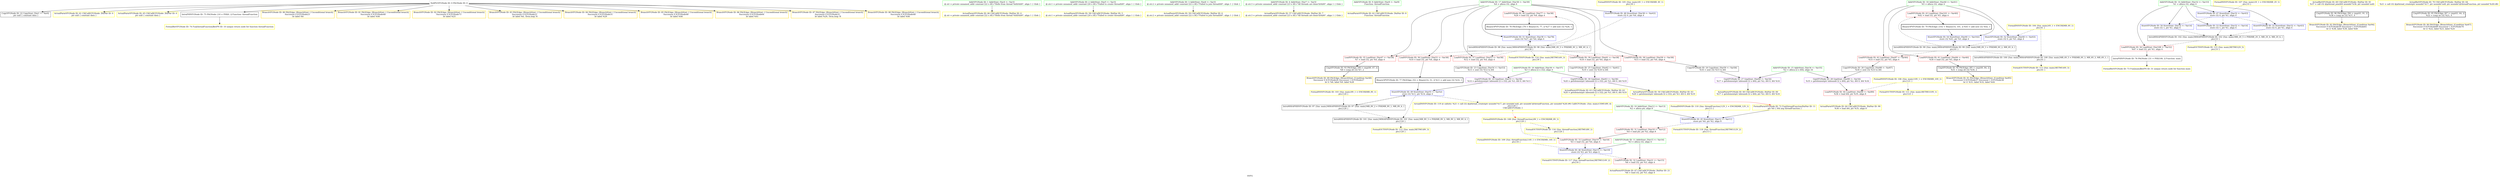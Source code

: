 digraph "SVFG" {
	label="SVFG";

	Node0x555b0473df30 [shape=record,color=grey,label="{NullPtrVFGNode ID: 0 PAGNode ID: 0\n}"];
	Node0x555b0473df30 -> Node0x555b0479eac0[style=solid];
	Node0x555b0473df30 -> Node0x555b047a2740[style=solid];
	Node0x555b0473df30 -> Node0x555b047a2cd0[style=solid];
	Node0x555b0473df30 -> Node0x555b047a3b40[style=solid];
	Node0x555b0473df30 -> Node0x555b047a4b70[style=solid];
	Node0x555b0473df30 -> Node0x555b047a4d00[style=solid];
	Node0x555b0473df30 -> Node0x555b047a4e90[style=solid];
	Node0x555b0473df30 -> Node0x555b047a5020[style=solid];
	Node0x555b0473df30 -> Node0x555b047a51b0[style=solid];
	Node0x555b0473df30 -> Node0x555b047a5740[style=solid];
	Node0x555b0473df30 -> Node0x555b047a58d0[style=solid];
	Node0x555b0473df30 -> Node0x555b047a5a60[style=solid];
	Node0x555b0473df30 -> Node0x555b047a5bf0[style=solid];
	Node0x555b0473e160 [shape=record,color=green,label="{AddrVFGNode ID: 1 AddrStmt: [Var4 \<-- Var3]  \n @.str = private unnamed_addr constant [22 x i8] c\"Hello from thread %d\\0A\\00\", align 1 \{ Glob  \}}"];
	Node0x555b0473e160 -> Node0x555b047a2e40[style=solid];
	Node0x555b0479c840 [shape=record,color=green,label="{AddrVFGNode ID: 2 AddrStmt: [Var5 \<-- Var3]  \n @.str.1 = private unnamed_addr constant [24 x i8] c\"Failed to create thread\\00\", align 1 \{ Glob  \}}"];
	Node0x555b0479c840 -> Node0x555b047a22f0[style=solid];
	Node0x555b0479c8f0 [shape=record,color=green,label="{AddrVFGNode ID: 3 AddrStmt: [Var6 \<-- Var3]  \n @.str.2 = private unnamed_addr constant [22 x i8] c\"Failed to join thread\\00\", align 1 \{ Glob  \}}"];
	Node0x555b0479c8f0 -> Node0x555b047a2460[style=solid];
	Node0x555b0479ca30 [shape=record,color=green,label="{AddrVFGNode ID: 4 AddrStmt: [Var7 \<-- Var3]  \n @.str.3 = private unnamed_addr constant [23 x i8] c\"All threads are done!\\0A\\00\", align 1 \{ Glob  \}}"];
	Node0x555b0479ca30 -> Node0x555b04757810[style=solid];
	Node0x555b0479d200 [shape=record,color=green,label="{AddrVFGNode ID: 9 AddrStmt: [Var8 \<-- Var9]  \nFunction: threadFunction }"];
	Node0x555b0479d200 -> Node0x555b047a28b0[style=solid];
	Node0x555b0479d390 [shape=record,color=green,label="{AddrVFGNode ID: 10 AddrStmt: [Var12 \<-- Var13]  \n   %2 = alloca ptr, align 8 }"];
	Node0x555b0479d390 -> Node0x555b0479fab0[style=solid];
	Node0x555b0479d390 -> Node0x555b047a1090[style=solid];
	Node0x555b0479d660 [shape=record,color=green,label="{AddrVFGNode ID: 11 AddrStmt: [Var15 \<-- Var16]  \n   %3 = alloca i32, align 4 }"];
	Node0x555b0479d660 -> Node0x555b0479fc40[style=solid];
	Node0x555b0479d660 -> Node0x555b047a11f0[style=solid];
	Node0x555b0479dc00 [shape=record,color=green,label="{AddrVFGNode ID: 14 AddrStmt: [Var32 \<-- Var33]  \n   %1 = alloca i32, align 4 }"];
	Node0x555b0479dc00 -> Node0x555b0479ff60[style=solid];
	Node0x555b0479dc00 -> Node0x555b047a1350[style=solid];
	Node0x555b0479dc00 -> Node0x555b047a1770[style=solid];
	Node0x555b0479dc00 -> Node0x555b047a1d70[style=solid];
	Node0x555b0479dc00 -> Node0x555b047a2030[style=solid];
	Node0x555b0479dee0 [shape=record,color=green,label="{AddrVFGNode ID: 15 AddrStmt: [Var34 \<-- Var35]  \n   %2 = alloca [2 x i64], align 16 }"];
	Node0x555b0479dee0 -> Node0x555b0479f290[style=solid];
	Node0x555b0479dee0 -> Node0x555b0479f420[style=solid];
	Node0x555b0479e070 [shape=record,color=green,label="{AddrVFGNode ID: 16 AddrStmt: [Var36 \<-- Var37]  \n   %3 = alloca [2 x i32], align 4 }"];
	Node0x555b0479e070 -> Node0x555b0479f5b0[style=solid];
	Node0x555b0479e070 -> Node0x555b0479f740[style=solid];
	Node0x555b0479e200 [shape=record,color=green,label="{AddrVFGNode ID: 17 AddrStmt: [Var38 \<-- Var39]  \n   %4 = alloca i32, align 4 }"];
	Node0x555b0479e200 -> Node0x555b047a00f0[style=solid];
	Node0x555b0479e200 -> Node0x555b047a0280[style=solid];
	Node0x555b0479e200 -> Node0x555b047a0410[style=solid];
	Node0x555b0479e200 -> Node0x555b047a05a0[style=solid];
	Node0x555b0479e200 -> Node0x555b047a0730[style=solid];
	Node0x555b0479e200 -> Node0x555b047a08c0[style=solid];
	Node0x555b0479e200 -> Node0x555b047a14b0[style=solid];
	Node0x555b0479e200 -> Node0x555b047a18d0[style=solid];
	Node0x555b0479e390 [shape=record,color=green,label="{AddrVFGNode ID: 18 AddrStmt: [Var40 \<-- Var41]  \n   %5 = alloca i32, align 4 }"];
	Node0x555b0479e390 -> Node0x555b047a0a50[style=solid];
	Node0x555b0479e390 -> Node0x555b047a0be0[style=solid];
	Node0x555b0479e390 -> Node0x555b047a0d70[style=solid];
	Node0x555b0479e390 -> Node0x555b047a1a30[style=solid];
	Node0x555b0479e390 -> Node0x555b047a1ed0[style=solid];
	Node0x555b0479eac0 [shape=record,color=black,label="{CopyVFGNode ID: 22 CopyStmt: [Var1 \<-- Var0]  \n ptr null \{ constant data \}}"];
	Node0x555b0479ec50 [shape=record,color=black,label="{CopyVFGNode ID: 23 CopyStmt: [Var54 \<-- Var53]  \n   %13 = sext i32 %12 to i64 }"];
	Node0x555b0479ec50 -> Node0x555b0479f5b0[style=solid];
	Node0x555b0479ede0 [shape=record,color=black,label="{CopyVFGNode ID: 24 CopyStmt: [Var59 \<-- Var58]  \n   %16 = sext i32 %15 to i64 }"];
	Node0x555b0479ede0 -> Node0x555b0479f290[style=solid];
	Node0x555b0479ef70 [shape=record,color=black,label="{CopyVFGNode ID: 25 CopyStmt: [Var62 \<-- Var61]  \n   %19 = sext i32 %18 to i64 }"];
	Node0x555b0479ef70 -> Node0x555b0479f740[style=solid];
	Node0x555b0479f100 [shape=record,color=black,label="{CopyVFGNode ID: 26 CopyStmt: [Var88 \<-- Var87]  \n   %34 = sext i32 %33 to i64 }"];
	Node0x555b0479f100 -> Node0x555b0479f420[style=solid];
	Node0x555b0479f290 [shape=record,color=purple,label="{GepVFGNode ID: 27 GepStmt: [Var60 \<-- Var34]  \n   %17 = getelementptr inbounds [2 x i64], ptr %2, i64 0, i64 %16 }"];
	Node0x555b0479f290 -> Node0x555b047a25d0[style=solid];
	Node0x555b0479f420 [shape=record,color=purple,label="{GepVFGNode ID: 28 GepStmt: [Var89 \<-- Var34]  \n   %35 = getelementptr inbounds [2 x i64], ptr %2, i64 0, i64 %34 }"];
	Node0x555b0479f420 -> Node0x555b047a0f00[style=solid];
	Node0x555b0479f5b0 [shape=record,color=purple,label="{GepVFGNode ID: 29 GepStmt: [Var55 \<-- Var36]  \n   %14 = getelementptr inbounds [2 x i32], ptr %3, i64 0, i64 %13 }"];
	Node0x555b0479f5b0 -> Node0x555b047a1610[style=solid];
	Node0x555b0479f740 [shape=record,color=purple,label="{GepVFGNode ID: 30 GepStmt: [Var63 \<-- Var36]  \n   %20 = getelementptr inbounds [2 x i32], ptr %3, i64 0, i64 %19 }"];
	Node0x555b0479f740 -> Node0x555b047226a0[style=solid];
	Node0x555b0479f740 -> Node0x555b047a2a20[style=solid];
	Node0x555b0479fab0 [shape=record,color=red,label="{LoadVFGNode ID: 31 LoadStmt: [Var18 \<-- Var12]  \n   %4 = load ptr, ptr %2, align 8 }"];
	Node0x555b0479fab0 -> Node0x555b0479fdd0[style=solid];
	Node0x555b0479fc40 [shape=record,color=red,label="{LoadVFGNode ID: 32 LoadStmt: [Var21 \<-- Var15]  \n   %6 = load i32, ptr %3, align 4 }"];
	Node0x555b0479fc40 -> Node0x555b047a2fb0[style=solid];
	Node0x555b0479fdd0 [shape=record,color=red,label="{LoadVFGNode ID: 33 LoadStmt: [Var19 \<-- Var18]  \n   %5 = load i32, ptr %4, align 4 }"];
	Node0x555b0479fdd0 -> Node0x555b047a11f0[style=solid];
	Node0x555b0479ff60 [shape=record,color=red,label="{LoadVFGNode ID: 34 LoadStmt: [Var108 \<-- Var32]  \n   %47 = load i32, ptr %1, align 4 }"];
	Node0x555b0479ff60 -> Node0x555b047a3ef0[style=solid];
	Node0x555b047a00f0 [shape=record,color=red,label="{LoadVFGNode ID: 35 LoadStmt: [Var47 \<-- Var38]  \n   %7 = load i32, ptr %4, align 4 }"];
	Node0x555b047a00f0 -> Node0x555b047a67c0[style=solid];
	Node0x555b047a0280 [shape=record,color=red,label="{LoadVFGNode ID: 36 LoadStmt: [Var51 \<-- Var38]  \n   %10 = load i32, ptr %4, align 4 }"];
	Node0x555b047a0280 -> Node0x555b047a4230[style=solid];
	Node0x555b047a0410 [shape=record,color=red,label="{LoadVFGNode ID: 37 LoadStmt: [Var53 \<-- Var38]  \n   %12 = load i32, ptr %4, align 4 }"];
	Node0x555b047a0410 -> Node0x555b0479ec50[style=solid];
	Node0x555b047a05a0 [shape=record,color=red,label="{LoadVFGNode ID: 38 LoadStmt: [Var58 \<-- Var38]  \n   %15 = load i32, ptr %4, align 4 }"];
	Node0x555b047a05a0 -> Node0x555b0479ede0[style=solid];
	Node0x555b047a0730 [shape=record,color=red,label="{LoadVFGNode ID: 39 LoadStmt: [Var61 \<-- Var38]  \n   %18 = load i32, ptr %4, align 4 }"];
	Node0x555b047a0730 -> Node0x555b0479ef70[style=solid];
	Node0x555b047a08c0 [shape=record,color=red,label="{LoadVFGNode ID: 40 LoadStmt: [Var77 \<-- Var38]  \n   %26 = load i32, ptr %4, align 4 }"];
	Node0x555b047a08c0 -> Node0x555b047a4540[style=solid];
	Node0x555b047a0a50 [shape=record,color=red,label="{LoadVFGNode ID: 41 LoadStmt: [Var84 \<-- Var40]  \n   %30 = load i32, ptr %5, align 4 }"];
	Node0x555b047a0a50 -> Node0x555b047a6ad0[style=solid];
	Node0x555b047a0be0 [shape=record,color=red,label="{LoadVFGNode ID: 42 LoadStmt: [Var87 \<-- Var40]  \n   %33 = load i32, ptr %5, align 4 }"];
	Node0x555b047a0be0 -> Node0x555b0479f100[style=solid];
	Node0x555b047a0d70 [shape=record,color=red,label="{LoadVFGNode ID: 43 LoadStmt: [Var101 \<-- Var40]  \n   %42 = load i32, ptr %5, align 4 }"];
	Node0x555b047a0d70 -> Node0x555b047a47e0[style=solid];
	Node0x555b047a0f00 [shape=record,color=red,label="{LoadVFGNode ID: 44 LoadStmt: [Var90 \<-- Var89]  \n   %36 = load i64, ptr %35, align 8 }"];
	Node0x555b047a0f00 -> Node0x555b047a2b60[style=solid];
	Node0x555b047a1090 [shape=record,color=blue,label="{StoreVFGNode ID: 45 StoreStmt: [Var12 \<-- Var11]  \n   store ptr %0, ptr %2, align 8 }"];
	Node0x555b047a1090 -> Node0x555b0479fab0[style=dashed];
	Node0x555b047a1090 -> Node0x555b047acc50[style=dashed];
	Node0x555b047a11f0 [shape=record,color=blue,label="{StoreVFGNode ID: 46 StoreStmt: [Var15 \<-- Var19]  \n   store i32 %5, ptr %3, align 4 }"];
	Node0x555b047a11f0 -> Node0x555b0479fc40[style=dashed];
	Node0x555b047a11f0 -> Node0x555b047acac0[style=dashed];
	Node0x555b047a1350 [shape=record,color=blue,label="{StoreVFGNode ID: 47 StoreStmt: [Var32 \<-- Var43]  \n   store i32 0, ptr %1, align 4 }"];
	Node0x555b047a1350 -> Node0x555b047a1770[style=dashed];
	Node0x555b047a1350 -> Node0x555b047a1d70[style=dashed];
	Node0x555b047a1350 -> Node0x555b047a2030[style=dashed];
	Node0x555b047a14b0 [shape=record,color=blue,label="{StoreVFGNode ID: 48 StoreStmt: [Var38 \<-- Var43]  \n   store i32 0, ptr %4, align 4 }"];
	Node0x555b047a14b0 -> Node0x555b047aa6b0[style=dashed];
	Node0x555b047a1610 [shape=record,color=blue,label="{StoreVFGNode ID: 49 StoreStmt: [Var55 \<-- Var52]  \n   store i32 %11, ptr %14, align 4 }"];
	Node0x555b047a1610 -> Node0x555b0473cef0[style=dashed];
	Node0x555b047a1610 -> Node0x555b047aafa0[style=dashed];
	Node0x555b047a1610 -> Node0x555b047acde0[style=dashed];
	Node0x555b047a1770 [shape=record,color=blue,label="{StoreVFGNode ID: 50 StoreStmt: [Var32 \<-- Var14]  \n   store i32 1, ptr %1, align 4 }"];
	Node0x555b047a1770 -> Node0x555b047ab290[style=dashed];
	Node0x555b047a18d0 [shape=record,color=blue,label="{StoreVFGNode ID: 51 StoreStmt: [Var38 \<-- Var78]  \n   store i32 %27, ptr %4, align 4 }"];
	Node0x555b047a18d0 -> Node0x555b047aa6b0[style=dashed];
	Node0x555b047a1a30 [shape=record,color=blue,label="{StoreVFGNode ID: 52 StoreStmt: [Var40 \<-- Var43]  \n   store i32 0, ptr %5, align 4 }"];
	Node0x555b047a1a30 -> Node0x555b047aa970[style=dashed];
	Node0x555b047a1d70 [shape=record,color=blue,label="{StoreVFGNode ID: 53 StoreStmt: [Var32 \<-- Var14]  \n   store i32 1, ptr %1, align 4 }"];
	Node0x555b047a1d70 -> Node0x555b047ab290[style=dashed];
	Node0x555b047a1ed0 [shape=record,color=blue,label="{StoreVFGNode ID: 54 StoreStmt: [Var40 \<-- Var102]  \n   store i32 %43, ptr %5, align 4 }"];
	Node0x555b047a1ed0 -> Node0x555b047aa970[style=dashed];
	Node0x555b047a2030 [shape=record,color=blue,label="{StoreVFGNode ID: 55 StoreStmt: [Var32 \<-- Var43]  \n   store i32 0, ptr %1, align 4 }"];
	Node0x555b047a2030 -> Node0x555b047ab290[style=dashed];
	Node0x555b047226a0 [shape=record,color=yellow,penwidth=2,label="{ActualParmVFGNode ID: 56 CS[CallICFGNode: ]ValVar ID: 63\n   %20 = getelementptr inbounds [2 x i32], ptr %3, i64 0, i64 %19 }"];
	Node0x555b04757810 [shape=record,color=yellow,penwidth=2,label="{ActualParmVFGNode ID: 57 CS[CallICFGNode: ]ValVar ID: 7\n @.str.3 = private unnamed_addr constant [23 x i8] c\"All threads are done!\\0A\\00\", align 1 \{ Glob  \}}"];
	Node0x555b047a22f0 [shape=record,color=yellow,penwidth=2,label="{ActualParmVFGNode ID: 58 CS[CallICFGNode: ]ValVar ID: 5\n @.str.1 = private unnamed_addr constant [24 x i8] c\"Failed to create thread\\00\", align 1 \{ Glob  \}}"];
	Node0x555b047a2460 [shape=record,color=yellow,penwidth=2,label="{ActualParmVFGNode ID: 59 CS[CallICFGNode: ]ValVar ID: 6\n @.str.2 = private unnamed_addr constant [22 x i8] c\"Failed to join thread\\00\", align 1 \{ Glob  \}}"];
	Node0x555b047a25d0 [shape=record,color=yellow,penwidth=2,label="{ActualParmVFGNode ID: 60 CS[CallICFGNode: ]ValVar ID: 60\n   %17 = getelementptr inbounds [2 x i64], ptr %2, i64 0, i64 %16 }"];
	Node0x555b047a2740 [shape=record,color=yellow,penwidth=2,label="{ActualParmVFGNode ID: 61 CS[CallICFGNode: ]ValVar ID: 0\n ptr null \{ constant data \}}"];
	Node0x555b047a28b0 [shape=record,color=yellow,penwidth=2,label="{ActualParmVFGNode ID: 62 CS[CallICFGNode: ]ValVar ID: 8\nFunction: threadFunction }"];
	Node0x555b047a2a20 [shape=record,color=yellow,penwidth=2,label="{ActualParmVFGNode ID: 63 CS[CallICFGNode: ]ValVar ID: 63\n   %20 = getelementptr inbounds [2 x i32], ptr %3, i64 0, i64 %19 |{<s0>7}}"];
	Node0x555b047a2a20:s0 -> Node0x555b0479dce0[style=solid,color=red];
	Node0x555b047a2b60 [shape=record,color=yellow,penwidth=2,label="{ActualParmVFGNode ID: 64 CS[CallICFGNode: ]ValVar ID: 90\n   %36 = load i64, ptr %35, align 8 }"];
	Node0x555b047a2cd0 [shape=record,color=yellow,penwidth=2,label="{ActualParmVFGNode ID: 65 CS[CallICFGNode: ]ValVar ID: 0\n ptr null \{ constant data \}}"];
	Node0x555b047a2e40 [shape=record,color=yellow,penwidth=2,label="{ActualParmVFGNode ID: 66 CS[CallICFGNode: ]ValVar ID: 4\n @.str = private unnamed_addr constant [22 x i8] c\"Hello from thread %d\\0A\\00\", align 1 \{ Glob  \}}"];
	Node0x555b047a2fb0 [shape=record,color=yellow,penwidth=2,label="{ActualParmVFGNode ID: 67 CS[CallICFGNode: ]ValVar ID: 21\n   %6 = load i32, ptr %3, align 4 }"];
	Node0x555b047a32c0 [shape=record,color=yellow,penwidth=2,label="{ActualRetVFGNode ID: 69 CS[CallICFGNode: ]ValVar ID: 91\n   %37 = call i32 @pthread_join(i64 noundef %36, ptr noundef null) }"];
	Node0x555b047a32c0 -> Node0x555b047a7010[style=solid];
	Node0x555b047a3460 [shape=record,color=yellow,penwidth=2,label="{ActualRetVFGNode ID: 70 CS[CallICFGNode: ]ValVar ID: 64\n   %21 = call i32 @pthread_create(ptr noundef %17, ptr noundef null, ptr noundef @threadFunction, ptr noundef %20) #4 }"];
	Node0x555b047a3460 -> Node0x555b047a6d70[style=solid];
	Node0x555b0479dce0 [shape=record,color=yellow,penwidth=2,label="{FormalParmVFGNode ID: 72 Fun[threadFunction]ValVar ID: 11\n ptr %0 \{ 0th arg threadFunction  \}}"];
	Node0x555b0479dce0 -> Node0x555b047a1090[style=solid];
	Node0x555b0479db10 [shape=record,color=yellow,penwidth=2,label="{FormalRetVFGNode ID: 73 Fun[main]RetPN ID: 31 unique return node for function main}"];
	Node0x555b047a39a0 [shape=record,color=yellow,penwidth=2,label="{FormalRetVFGNode ID: 74 Fun[threadFunction]RetPN ID: 10 unique return node for function threadFunction}"];
	Node0x555b047a3b40 [shape=record,color=black,label="{IntraPHIVFGNode ID: 75 PAGNode: [10 = PHI(0, )]   Function: threadFunction }"];
	Node0x555b047a3b40 -> Node0x555b047a39a0[style=solid];
	Node0x555b047a3ef0 [shape=record,color=black,label="{IntraPHIVFGNode ID: 76 PAGNode: [31 = PHI(108, )]   Function: main }"];
	Node0x555b047a3ef0 -> Node0x555b0479db10[style=solid];
	Node0x555b047a4230 [shape=record,color=black,penwidth=2,label="{BinaryOPVFGNode ID: 77 PAGEdge: [52 = Binary(14, 51, )]      %11 = add nsw i32 %10, 1 }"];
	Node0x555b047a4230 -> Node0x555b047a1610[style=solid];
	Node0x555b047a4540 [shape=record,color=black,penwidth=2,label="{BinaryOPVFGNode ID: 78 PAGEdge: [78 = Binary(14, 77, )]      %27 = add nsw i32 %26, 1 }"];
	Node0x555b047a4540 -> Node0x555b047a18d0[style=solid];
	Node0x555b047a47e0 [shape=record,color=black,penwidth=2,label="{BinaryOPVFGNode ID: 79 PAGEdge: [102 = Binary(14, 101, )]      %43 = add nsw i32 %42, 1 }"];
	Node0x555b047a47e0 -> Node0x555b047a1ed0[style=solid];
	Node0x555b047a4b70 [shape=record,color=gold,penwidth=2,label="{BranchVFGNode ID: 80 PAGEdge: [BranchStmt: [ Unconditional branch]\nSuccessor 0 ICFGNode23   \n   br label %6   }"];
	Node0x555b047a4d00 [shape=record,color=gold,penwidth=2,label="{BranchVFGNode ID: 81 PAGEdge: [BranchStmt: [ Unconditional branch]\nSuccessor 0 ICFGNode48   \n   br label %46   }"];
	Node0x555b047a4e90 [shape=record,color=gold,penwidth=2,label="{BranchVFGNode ID: 82 PAGEdge: [BranchStmt: [ Unconditional branch]\nSuccessor 0 ICFGNode73   \n   br label %25   }"];
	Node0x555b047a5020 [shape=record,color=gold,penwidth=2,label="{BranchVFGNode ID: 83 PAGEdge: [BranchStmt: [ Unconditional branch]\nSuccessor 0 ICFGNode23   \n   br label %6, !llvm.loop !6   }"];
	Node0x555b047a51b0 [shape=record,color=gold,penwidth=2,label="{BranchVFGNode ID: 84 PAGEdge: [BranchStmt: [ Unconditional branch]\nSuccessor 0 ICFGNode31   \n   br label %29   }"];
	Node0x555b047a5740 [shape=record,color=gold,penwidth=2,label="{BranchVFGNode ID: 85 PAGEdge: [BranchStmt: [ Unconditional branch]\nSuccessor 0 ICFGNode48   \n   br label %46   }"];
	Node0x555b047a58d0 [shape=record,color=gold,penwidth=2,label="{BranchVFGNode ID: 86 PAGEdge: [BranchStmt: [ Unconditional branch]\nSuccessor 0 ICFGNode64   \n   br label %41   }"];
	Node0x555b047a5a60 [shape=record,color=gold,penwidth=2,label="{BranchVFGNode ID: 87 PAGEdge: [BranchStmt: [ Unconditional branch]\nSuccessor 0 ICFGNode31   \n   br label %29, !llvm.loop !8   }"];
	Node0x555b047a5bf0 [shape=record,color=gold,penwidth=2,label="{BranchVFGNode ID: 88 PAGEdge: [BranchStmt: [ Unconditional branch]\nSuccessor 0 ICFGNode48   \n   br label %46   }"];
	Node0x555b047a6180 [shape=record,color=gold,penwidth=2,label="{BranchVFGNode ID: 89 PAGEdge: [BranchStmt: [Condition Var48]\nSuccessor 0 ICFGNode26   Successor 1 ICFGNode27   \n   br i1 %8, label %9, label %28   }"];
	Node0x555b047a6310 [shape=record,color=gold,penwidth=2,label="{BranchVFGNode ID: 90 PAGEdge: [BranchStmt: [Condition Var67]\nSuccessor 0 ICFGNode68   Successor 1 ICFGNode70   \n   br i1 %22, label %23, label %24   }"];
	Node0x555b047a64a0 [shape=record,color=gold,penwidth=2,label="{BranchVFGNode ID: 91 PAGEdge: [BranchStmt: [Condition Var85]\nSuccessor 0 ICFGNode37   Successor 1 ICFGNode38   \n   br i1 %31, label %32, label %44   }"];
	Node0x555b047a6630 [shape=record,color=gold,penwidth=2,label="{BranchVFGNode ID: 92 PAGEdge: [BranchStmt: [Condition Var94]\nSuccessor 0 ICFGNode59   Successor 1 ICFGNode61   \n   br i1 %38, label %39, label %40   }"];
	Node0x555b047a67c0 [shape=record,color=black,penwidth=2,label="{CmpVFGNode ID: 93 PAGEdge: [48 = cmp(49, 47, )]\n    %8 = icmp slt i32 %7, 2 }"];
	Node0x555b047a67c0 -> Node0x555b047a6180[style=solid];
	Node0x555b047a6ad0 [shape=record,color=black,penwidth=2,label="{CmpVFGNode ID: 94 PAGEdge: [85 = cmp(49, 84, )]\n    %31 = icmp slt i32 %30, 2 }"];
	Node0x555b047a6ad0 -> Node0x555b047a64a0[style=solid];
	Node0x555b047a6d70 [shape=record,color=black,penwidth=2,label="{CmpVFGNode ID: 95 PAGEdge: [67 = cmp(43, 64, )]\n    %22 = icmp ne i32 %21, 0 }"];
	Node0x555b047a6d70 -> Node0x555b047a6310[style=solid];
	Node0x555b047a7010 [shape=record,color=black,penwidth=2,label="{CmpVFGNode ID: 96 PAGEdge: [94 = cmp(43, 91, )]\n    %38 = icmp ne i32 %37, 0 }"];
	Node0x555b047a7010 -> Node0x555b047a6630[style=solid];
	Node0x555b0473cef0 [shape=record,color=black,label="{IntraMSSAPHISVFGNode ID: 97 \{fun: main\}MSSAPHISVFGNode ID: 97 \{fun: main\}MR_8V_2 = PHI(MR_8V_1, MR_8V_4, )\npts\{120 \}}"];
	Node0x555b0473cef0 -> Node0x555b047a1610[style=dashed];
	Node0x555b0473cef0 -> Node0x555b047aafa0[style=dashed];
	Node0x555b047aa6b0 [shape=record,color=black,label="{IntraMSSAPHISVFGNode ID: 98 \{fun: main\}MSSAPHISVFGNode ID: 98 \{fun: main\}MR_4V_3 = PHI(MR_4V_2, MR_4V_4, )\npts\{39 \}}"];
	Node0x555b047aa6b0 -> Node0x555b047a00f0[style=dashed];
	Node0x555b047aa6b0 -> Node0x555b047a0280[style=dashed];
	Node0x555b047aa6b0 -> Node0x555b047a0410[style=dashed];
	Node0x555b047aa6b0 -> Node0x555b047a05a0[style=dashed];
	Node0x555b047aa6b0 -> Node0x555b047a0730[style=dashed];
	Node0x555b047aa6b0 -> Node0x555b047a08c0[style=dashed];
	Node0x555b047aa6b0 -> Node0x555b047a18d0[style=dashed];
	Node0x555b047aa6b0 -> Node0x555b047ac5a0[style=dashed];
	Node0x555b047aa970 [shape=record,color=black,label="{IntraMSSAPHISVFGNode ID: 99 \{fun: main\}MSSAPHISVFGNode ID: 99 \{fun: main\}MR_6V_3 = PHI(MR_6V_2, MR_6V_4, )\npts\{41 \}}"];
	Node0x555b047aa970 -> Node0x555b047a0a50[style=dashed];
	Node0x555b047aa970 -> Node0x555b047a0be0[style=dashed];
	Node0x555b047aa970 -> Node0x555b047a0d70[style=dashed];
	Node0x555b047aa970 -> Node0x555b047a1ed0[style=dashed];
	Node0x555b047aa970 -> Node0x555b047aad20[style=dashed];
	Node0x555b047aad20 [shape=record,color=black,label="{IntraMSSAPHISVFGNode ID: 100 \{fun: main\}MSSAPHISVFGNode ID: 100 \{fun: main\}MR_6V_5 = PHI(MR_6V_3, MR_6V_3, MR_6V_1, )\npts\{41 \}}"];
	Node0x555b047aad20 -> Node0x555b047ac410[style=dashed];
	Node0x555b047aafa0 [shape=record,color=black,label="{IntraMSSAPHISVFGNode ID: 101 \{fun: main\}MSSAPHISVFGNode ID: 101 \{fun: main\}MR_8V_3 = PHI(MR_8V_2, MR_8V_2, MR_8V_4, )\npts\{120 \}}"];
	Node0x555b047aafa0 -> Node0x555b047ac280[style=dashed];
	Node0x555b047ab290 [shape=record,color=black,label="{IntraMSSAPHISVFGNode ID: 102 \{fun: main\}MSSAPHISVFGNode ID: 102 \{fun: main\}MR_2V_5 = PHI(MR_2V_3, MR_2V_4, MR_2V_6, )\npts\{33 \}}"];
	Node0x555b047ab290 -> Node0x555b0479ff60[style=dashed];
	Node0x555b047ab290 -> Node0x555b047ac730[style=dashed];
	Node0x555b0470a650 [shape=record,color=yellow,penwidth=2,label="{FormalINSVFGNode ID: 103 \{fun: main\}8V_1 = ENCHI(MR_8V_1)\npts\{120 \}\n}"];
	Node0x555b0470a650 -> Node0x555b0473cef0[style=dashed];
	Node0x555b04712540 [shape=record,color=yellow,penwidth=2,label="{FormalINSVFGNode ID: 104 \{fun: main\}6V_1 = ENCHI(MR_6V_1)\npts\{41 \}\n}"];
	Node0x555b04712540 -> Node0x555b047a1a30[style=dashed];
	Node0x555b04712540 -> Node0x555b047aad20[style=dashed];
	Node0x555b0471a220 [shape=record,color=yellow,penwidth=2,label="{FormalINSVFGNode ID: 105 \{fun: main\}4V_1 = ENCHI(MR_4V_1)\npts\{39 \}\n}"];
	Node0x555b0471a220 -> Node0x555b047a14b0[style=dashed];
	Node0x555b04709850 [shape=record,color=yellow,penwidth=2,label="{FormalINSVFGNode ID: 106 \{fun: main\}10V_1 = ENCHI(MR_10V_1)\npts\{121 \}\n}"];
	Node0x555b04709850 -> Node0x555b047a0f00[style=dashed];
	Node0x555b04709850 -> Node0x555b047ac080[style=dashed];
	Node0x555b04706df0 [shape=record,color=yellow,penwidth=2,label="{FormalINSVFGNode ID: 107 \{fun: main\}2V_1 = ENCHI(MR_2V_1)\npts\{33 \}\n}"];
	Node0x555b04706df0 -> Node0x555b047a1350[style=dashed];
	Node0x555b046f5a00 [shape=record,color=yellow,penwidth=2,label="{FormalINSVFGNode ID: 108 \{fun: threadFunction\}8V_1 = ENCHI(MR_8V_1)\npts\{120 \}\n}"];
	Node0x555b046f5a00 -> Node0x555b0479fdd0[style=dashed];
	Node0x555b046f5a00 -> Node0x555b047ac8c0[style=dashed];
	Node0x555b047abd00 [shape=record,color=yellow,penwidth=2,label="{FormalINSVFGNode ID: 109 \{fun: threadFunction\}14V_1 = ENCHI(MR_14V_1)\npts\{16 \}\n}"];
	Node0x555b047abd00 -> Node0x555b047a11f0[style=dashed];
	Node0x555b047abec0 [shape=record,color=yellow,penwidth=2,label="{FormalINSVFGNode ID: 110 \{fun: threadFunction\}12V_1 = ENCHI(MR_12V_1)\npts\{13 \}\n}"];
	Node0x555b047abec0 -> Node0x555b047a1090[style=dashed];
	Node0x555b047ac080 [shape=record,color=yellow,penwidth=2,label="{FormalOUTSVFGNode ID: 111 \{fun: main\}RETMU(10V_1)\npts\{121 \}\n}"];
	Node0x555b047ac280 [shape=record,color=yellow,penwidth=2,label="{FormalOUTSVFGNode ID: 112 \{fun: main\}RETMU(8V_3)\npts\{120 \}\n}"];
	Node0x555b047ac410 [shape=record,color=yellow,penwidth=2,label="{FormalOUTSVFGNode ID: 113 \{fun: main\}RETMU(6V_5)\npts\{41 \}\n}"];
	Node0x555b047ac5a0 [shape=record,color=yellow,penwidth=2,label="{FormalOUTSVFGNode ID: 114 \{fun: main\}RETMU(4V_3)\npts\{39 \}\n}"];
	Node0x555b047ac730 [shape=record,color=yellow,penwidth=2,label="{FormalOUTSVFGNode ID: 115 \{fun: main\}RETMU(2V_5)\npts\{33 \}\n}"];
	Node0x555b047ac8c0 [shape=record,color=yellow,penwidth=2,label="{FormalOUTSVFGNode ID: 116 \{fun: threadFunction\}RETMU(8V_1)\npts\{120 \}\n}"];
	Node0x555b047acac0 [shape=record,color=yellow,penwidth=2,label="{FormalOUTSVFGNode ID: 117 \{fun: threadFunction\}RETMU(14V_2)\npts\{16 \}\n}"];
	Node0x555b047acc50 [shape=record,color=yellow,penwidth=2,label="{FormalOUTSVFGNode ID: 118 \{fun: threadFunction\}RETMU(12V_2)\npts\{13 \}\n}"];
	Node0x555b047acde0 [shape=record,color=yellow,penwidth=2,label="{ActualINSVFGNode ID: 119 at callsite:    %21 = call i32 @pthread_create(ptr noundef %17, ptr noundef null, ptr noundef @threadFunction, ptr noundef %20) #4 CallICFGNode:  \{fun: main\}CSMU(8V_4)\npts\{120 \}\nCS[CallICFGNode: ]|{<s0>7}}"];
	Node0x555b047acde0:s0 -> Node0x555b046f5a00[style=dashed,color=red];
}
